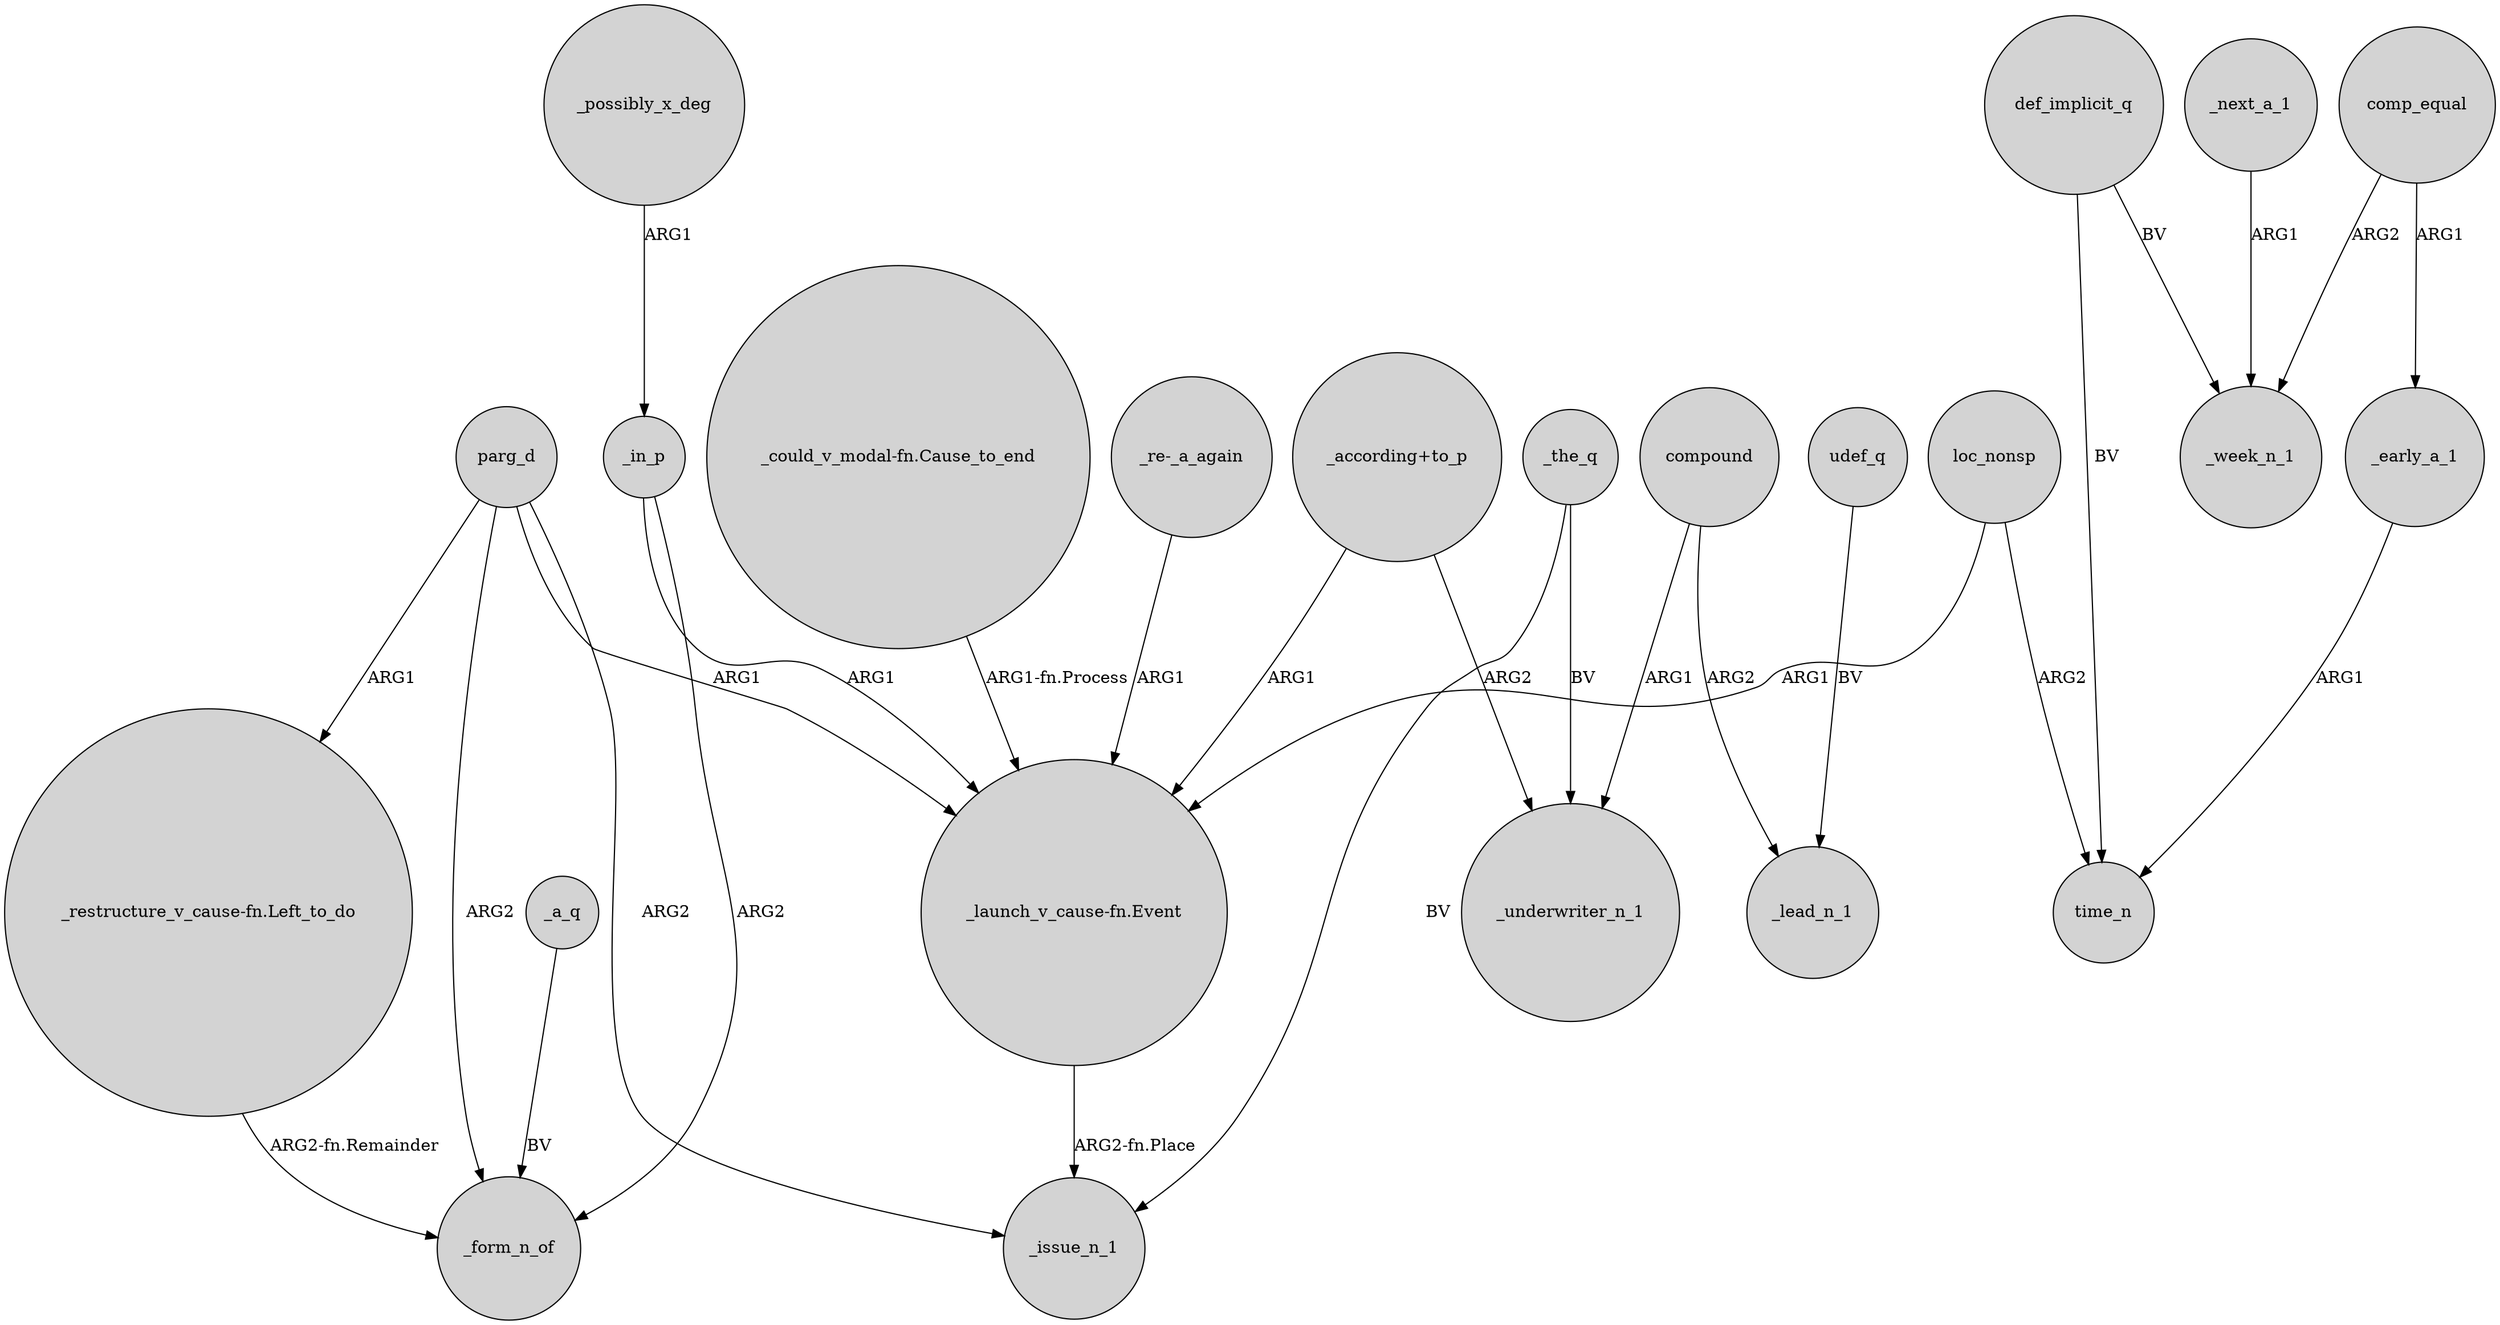 digraph {
	node [shape=circle style=filled]
	_early_a_1 -> time_n [label=ARG1]
	_possibly_x_deg -> _in_p [label=ARG1]
	udef_q -> _lead_n_1 [label=BV]
	parg_d -> "_restructure_v_cause-fn.Left_to_do" [label=ARG1]
	"_according+to_p" -> _underwriter_n_1 [label=ARG2]
	"_could_v_modal-fn.Cause_to_end" -> "_launch_v_cause-fn.Event" [label="ARG1-fn.Process"]
	_in_p -> "_launch_v_cause-fn.Event" [label=ARG1]
	"_launch_v_cause-fn.Event" -> _issue_n_1 [label="ARG2-fn.Place"]
	comp_equal -> _week_n_1 [label=ARG2]
	parg_d -> _form_n_of [label=ARG2]
	loc_nonsp -> "_launch_v_cause-fn.Event" [label=ARG1]
	compound -> _underwriter_n_1 [label=ARG1]
	def_implicit_q -> _week_n_1 [label=BV]
	parg_d -> "_launch_v_cause-fn.Event" [label=ARG1]
	comp_equal -> _early_a_1 [label=ARG1]
	compound -> _lead_n_1 [label=ARG2]
	"_restructure_v_cause-fn.Left_to_do" -> _form_n_of [label="ARG2-fn.Remainder"]
	_next_a_1 -> _week_n_1 [label=ARG1]
	"_according+to_p" -> "_launch_v_cause-fn.Event" [label=ARG1]
	_in_p -> _form_n_of [label=ARG2]
	parg_d -> _issue_n_1 [label=ARG2]
	loc_nonsp -> time_n [label=ARG2]
	_a_q -> _form_n_of [label=BV]
	_the_q -> _underwriter_n_1 [label=BV]
	"_re-_a_again" -> "_launch_v_cause-fn.Event" [label=ARG1]
	def_implicit_q -> time_n [label=BV]
	_the_q -> _issue_n_1 [label=BV]
}
